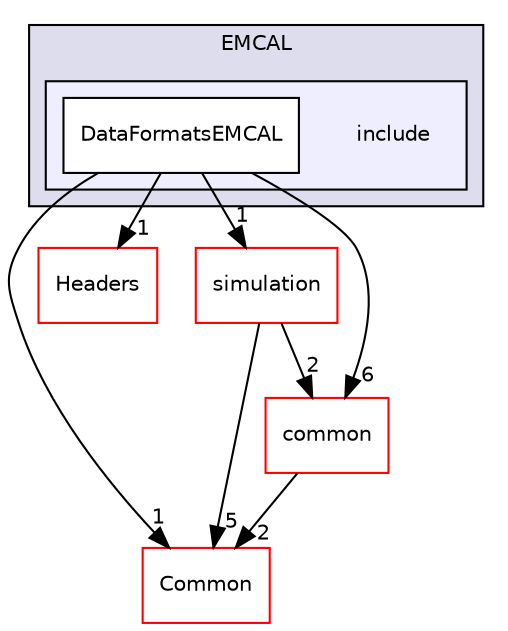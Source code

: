 digraph "/home/travis/build/AliceO2Group/AliceO2/DataFormats/Detectors/EMCAL/include" {
  bgcolor=transparent;
  compound=true
  node [ fontsize="10", fontname="Helvetica"];
  edge [ labelfontsize="10", labelfontname="Helvetica"];
  subgraph clusterdir_ed32e563080284594a91de8f304ad307 {
    graph [ bgcolor="#ddddee", pencolor="black", label="EMCAL" fontname="Helvetica", fontsize="10", URL="dir_ed32e563080284594a91de8f304ad307.html"]
  subgraph clusterdir_3e9d4b8f9a8320be9d9c70c9c7d173dc {
    graph [ bgcolor="#eeeeff", pencolor="black", label="" URL="dir_3e9d4b8f9a8320be9d9c70c9c7d173dc.html"];
    dir_3e9d4b8f9a8320be9d9c70c9c7d173dc [shape=plaintext label="include"];
    dir_8ecbfbd075202c50427a6ea442acbca2 [shape=box label="DataFormatsEMCAL" color="black" fillcolor="white" style="filled" URL="dir_8ecbfbd075202c50427a6ea442acbca2.html"];
  }
  }
  dir_4ab6b4cc6a7edbff49100e9123df213f [shape=box label="Common" color="red" URL="dir_4ab6b4cc6a7edbff49100e9123df213f.html"];
  dir_183e7c4434404fe9096e1bd8673e1fcf [shape=box label="Headers" color="red" URL="dir_183e7c4434404fe9096e1bd8673e1fcf.html"];
  dir_047746f9f311f49446db9474b7431d0d [shape=box label="simulation" color="red" URL="dir_047746f9f311f49446db9474b7431d0d.html"];
  dir_7924ba4398ae4560cd37376e44666c6d [shape=box label="common" color="red" URL="dir_7924ba4398ae4560cd37376e44666c6d.html"];
  dir_047746f9f311f49446db9474b7431d0d->dir_4ab6b4cc6a7edbff49100e9123df213f [headlabel="5", labeldistance=1.5 headhref="dir_000244_000027.html"];
  dir_047746f9f311f49446db9474b7431d0d->dir_7924ba4398ae4560cd37376e44666c6d [headlabel="2", labeldistance=1.5 headhref="dir_000244_000077.html"];
  dir_7924ba4398ae4560cd37376e44666c6d->dir_4ab6b4cc6a7edbff49100e9123df213f [headlabel="2", labeldistance=1.5 headhref="dir_000077_000027.html"];
  dir_8ecbfbd075202c50427a6ea442acbca2->dir_4ab6b4cc6a7edbff49100e9123df213f [headlabel="1", labeldistance=1.5 headhref="dir_000097_000027.html"];
  dir_8ecbfbd075202c50427a6ea442acbca2->dir_183e7c4434404fe9096e1bd8673e1fcf [headlabel="1", labeldistance=1.5 headhref="dir_000097_000080.html"];
  dir_8ecbfbd075202c50427a6ea442acbca2->dir_047746f9f311f49446db9474b7431d0d [headlabel="1", labeldistance=1.5 headhref="dir_000097_000244.html"];
  dir_8ecbfbd075202c50427a6ea442acbca2->dir_7924ba4398ae4560cd37376e44666c6d [headlabel="6", labeldistance=1.5 headhref="dir_000097_000077.html"];
}
